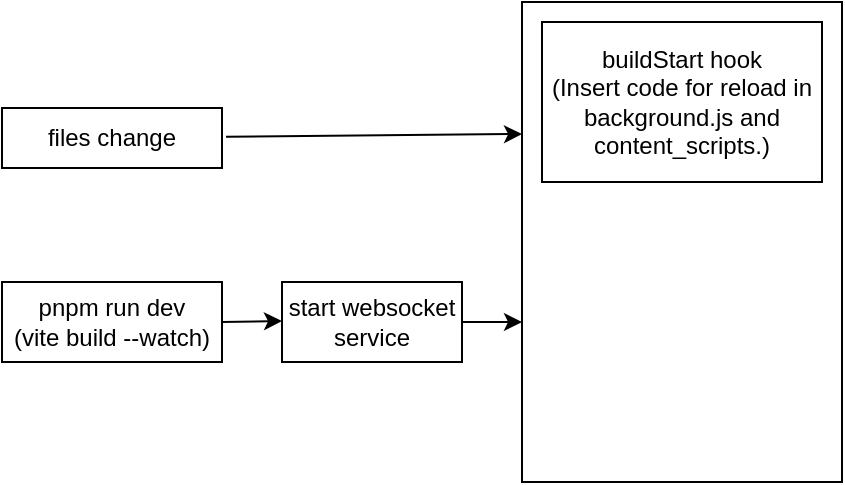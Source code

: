 <mxfile version="20.3.0" type="github">
  <diagram id="_M_fOaLHztckxdP3wiTB" name="第 1 页">
    <mxGraphModel dx="1278" dy="547" grid="1" gridSize="10" guides="1" tooltips="1" connect="1" arrows="1" fold="1" page="1" pageScale="1" pageWidth="827" pageHeight="1169" math="0" shadow="0">
      <root>
        <mxCell id="0" />
        <mxCell id="1" parent="0" />
        <mxCell id="QyMh-5r2N0dAt28rJuuR-1" value="files change" style="rounded=0;whiteSpace=wrap;html=1;" vertex="1" parent="1">
          <mxGeometry x="20" y="193" width="110" height="30" as="geometry" />
        </mxCell>
        <mxCell id="QyMh-5r2N0dAt28rJuuR-2" value="pnpm run dev&lt;br&gt;(vite build --watch)" style="rounded=0;whiteSpace=wrap;html=1;" vertex="1" parent="1">
          <mxGeometry x="20" y="280" width="110" height="40" as="geometry" />
        </mxCell>
        <mxCell id="QyMh-5r2N0dAt28rJuuR-4" value="" style="endArrow=classic;html=1;rounded=0;" edge="1" parent="1">
          <mxGeometry relative="1" as="geometry">
            <mxPoint x="130" y="300" as="sourcePoint" />
            <mxPoint x="160" y="299.5" as="targetPoint" />
          </mxGeometry>
        </mxCell>
        <mxCell id="QyMh-5r2N0dAt28rJuuR-6" value="start websocket&lt;br&gt;service" style="rounded=0;whiteSpace=wrap;html=1;" vertex="1" parent="1">
          <mxGeometry x="160" y="280" width="90" height="40" as="geometry" />
        </mxCell>
        <mxCell id="QyMh-5r2N0dAt28rJuuR-7" value="" style="endArrow=classic;html=1;rounded=0;exitX=1;exitY=0.5;exitDx=0;exitDy=0;" edge="1" parent="1" source="QyMh-5r2N0dAt28rJuuR-6">
          <mxGeometry relative="1" as="geometry">
            <mxPoint x="271" y="299.91" as="sourcePoint" />
            <mxPoint x="280" y="300" as="targetPoint" />
          </mxGeometry>
        </mxCell>
        <mxCell id="QyMh-5r2N0dAt28rJuuR-10" value="" style="rounded=0;whiteSpace=wrap;html=1;" vertex="1" parent="1">
          <mxGeometry x="280" y="140" width="160" height="240" as="geometry" />
        </mxCell>
        <mxCell id="QyMh-5r2N0dAt28rJuuR-13" value="" style="endArrow=classic;html=1;rounded=0;" edge="1" parent="1">
          <mxGeometry relative="1" as="geometry">
            <mxPoint x="132" y="207.41" as="sourcePoint" />
            <mxPoint x="280" y="206" as="targetPoint" />
          </mxGeometry>
        </mxCell>
        <mxCell id="QyMh-5r2N0dAt28rJuuR-15" value="buildStart hook&lt;br&gt;(Insert code for reload in background.js and content_scripts.)" style="rounded=0;whiteSpace=wrap;html=1;" vertex="1" parent="1">
          <mxGeometry x="290" y="150" width="140" height="80" as="geometry" />
        </mxCell>
      </root>
    </mxGraphModel>
  </diagram>
</mxfile>
